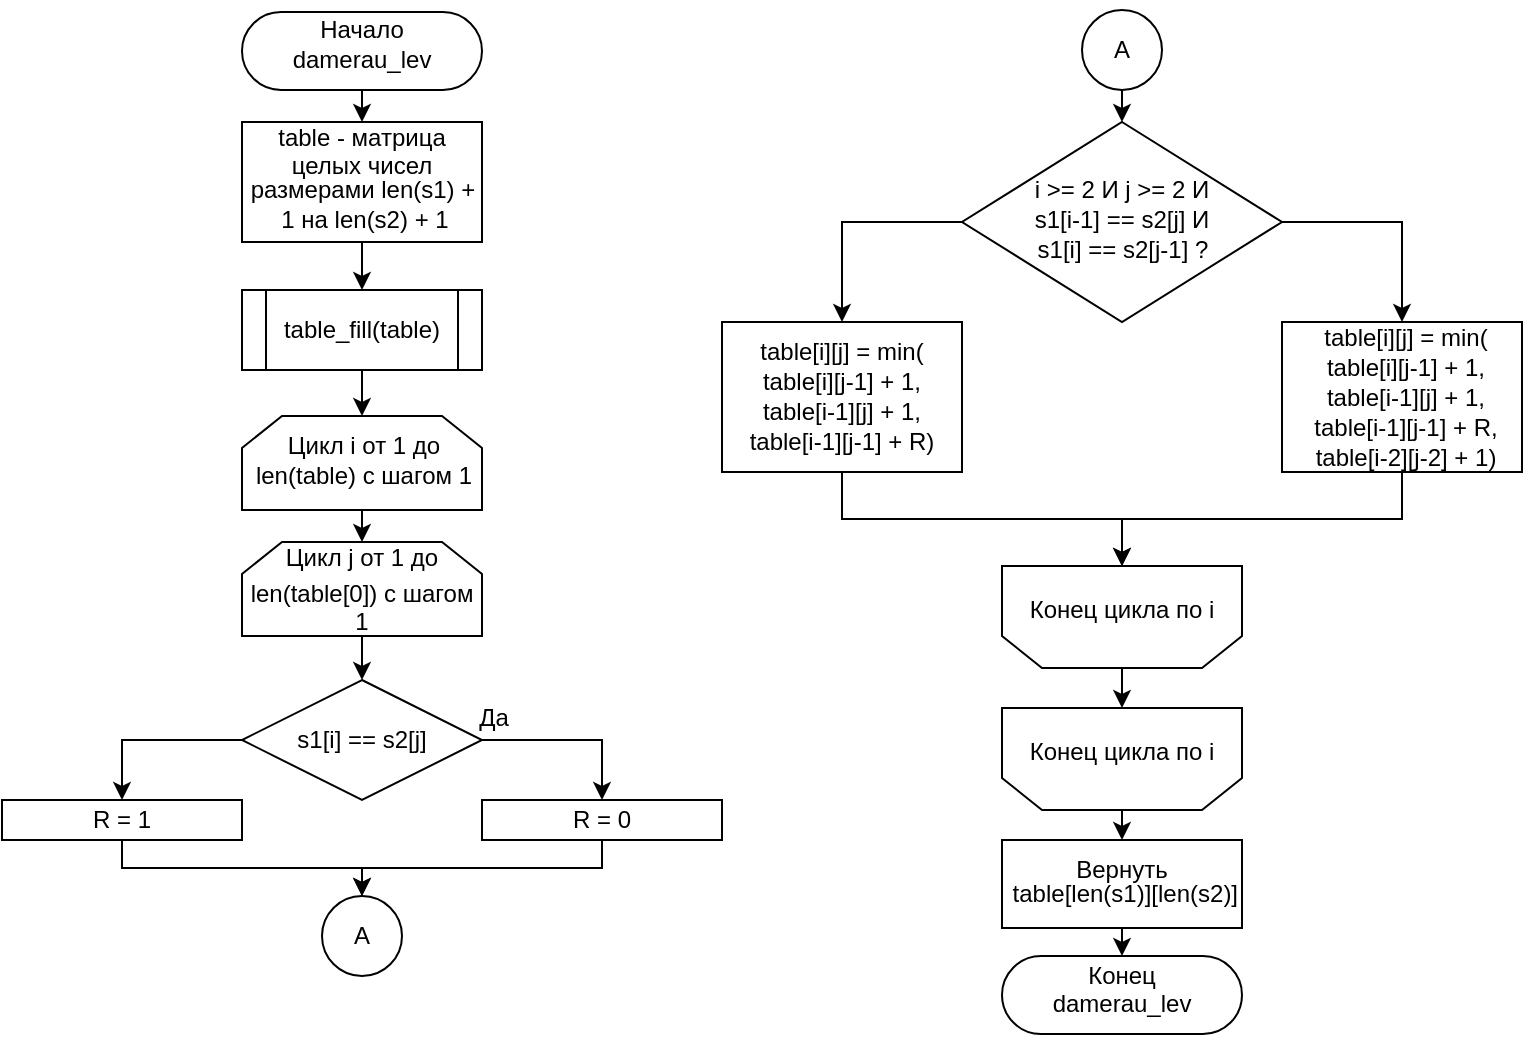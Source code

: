 <mxfile>
    <diagram id="j4wm36noAjJrhfDCf2j6" name="Page-1">
        <mxGraphModel dx="1334" dy="1180" grid="0" gridSize="10" guides="1" tooltips="1" connect="1" arrows="1" fold="1" page="0" pageScale="1" pageWidth="850" pageHeight="1100" math="0" shadow="0">
            <root>
                <mxCell id="0"/>
                <mxCell id="1" parent="0"/>
                <mxCell id="2" value="" style="rounded=1;whiteSpace=wrap;html=1;arcSize=50;" parent="1" vertex="1">
                    <mxGeometry x="96" y="-301" width="120" height="39" as="geometry"/>
                </mxCell>
                <mxCell id="3" value="" style="rounded=0;whiteSpace=wrap;html=1;" parent="1" vertex="1">
                    <mxGeometry x="96" y="-246" width="120" height="60" as="geometry"/>
                </mxCell>
                <mxCell id="4" value="" style="endArrow=classic;html=1;rounded=0;exitX=0.5;exitY=1;exitDx=0;exitDy=0;entryX=0.5;entryY=0;entryDx=0;entryDy=0;edgeStyle=orthogonalEdgeStyle;" parent="1" source="2" target="3" edge="1">
                    <mxGeometry width="50" height="50" relative="1" as="geometry">
                        <mxPoint x="51" y="80" as="sourcePoint"/>
                        <mxPoint x="101" y="30" as="targetPoint"/>
                    </mxGeometry>
                </mxCell>
                <mxCell id="5" value="table_fill(table)" style="shape=process;whiteSpace=wrap;html=1;backgroundOutline=1;rounded=0;" parent="1" vertex="1">
                    <mxGeometry x="96" y="-162" width="120" height="40" as="geometry"/>
                </mxCell>
                <mxCell id="6" value="" style="endArrow=classic;html=1;rounded=0;exitX=0.5;exitY=1;exitDx=0;exitDy=0;entryX=0.5;entryY=0;entryDx=0;entryDy=0;edgeStyle=orthogonalEdgeStyle;" parent="1" source="3" target="5" edge="1">
                    <mxGeometry width="50" height="50" relative="1" as="geometry">
                        <mxPoint x="132" y="-59" as="sourcePoint"/>
                        <mxPoint x="101" y="30" as="targetPoint"/>
                    </mxGeometry>
                </mxCell>
                <mxCell id="7" value="" style="shape=loopLimit;whiteSpace=wrap;html=1;" parent="1" vertex="1">
                    <mxGeometry x="96" y="-99" width="120" height="47" as="geometry"/>
                </mxCell>
                <mxCell id="8" value="" style="shape=loopLimit;whiteSpace=wrap;html=1;" parent="1" vertex="1">
                    <mxGeometry x="96" y="-36" width="120" height="47" as="geometry"/>
                </mxCell>
                <mxCell id="9" value="s1[i] == s2[j]" style="rhombus;whiteSpace=wrap;html=1;" parent="1" vertex="1">
                    <mxGeometry x="96" y="33" width="120" height="60" as="geometry"/>
                </mxCell>
                <mxCell id="10" value="R = 0" style="rounded=0;whiteSpace=wrap;html=1;" parent="1" vertex="1">
                    <mxGeometry x="216" y="93" width="120" height="20" as="geometry"/>
                </mxCell>
                <mxCell id="11" value="R = 1" style="rounded=0;whiteSpace=wrap;html=1;" parent="1" vertex="1">
                    <mxGeometry x="-24" y="93" width="120" height="20" as="geometry"/>
                </mxCell>
                <mxCell id="12" value="" style="endArrow=classic;html=1;rounded=0;exitX=0.5;exitY=1;exitDx=0;exitDy=0;entryX=0.5;entryY=0;entryDx=0;entryDy=0;edgeStyle=orthogonalEdgeStyle;" parent="1" source="5" target="7" edge="1">
                    <mxGeometry width="50" height="50" relative="1" as="geometry">
                        <mxPoint x="92" y="43" as="sourcePoint"/>
                        <mxPoint x="142" y="-7" as="targetPoint"/>
                    </mxGeometry>
                </mxCell>
                <mxCell id="13" value="" style="endArrow=classic;html=1;rounded=0;exitX=0.5;exitY=1;exitDx=0;exitDy=0;entryX=0.5;entryY=0;entryDx=0;entryDy=0;edgeStyle=orthogonalEdgeStyle;" parent="1" source="7" target="8" edge="1">
                    <mxGeometry width="50" height="50" relative="1" as="geometry">
                        <mxPoint x="92" y="43" as="sourcePoint"/>
                        <mxPoint x="142" y="-7" as="targetPoint"/>
                    </mxGeometry>
                </mxCell>
                <mxCell id="14" value="" style="endArrow=classic;html=1;rounded=0;exitX=0.5;exitY=1;exitDx=0;exitDy=0;entryX=0.5;entryY=0;entryDx=0;entryDy=0;edgeStyle=orthogonalEdgeStyle;" parent="1" source="8" target="9" edge="1">
                    <mxGeometry width="50" height="50" relative="1" as="geometry">
                        <mxPoint x="122" y="30" as="sourcePoint"/>
                        <mxPoint x="142" y="-7" as="targetPoint"/>
                    </mxGeometry>
                </mxCell>
                <mxCell id="15" value="" style="endArrow=classic;html=1;rounded=0;exitX=0;exitY=0.5;exitDx=0;exitDy=0;entryX=0.5;entryY=0;entryDx=0;entryDy=0;edgeStyle=orthogonalEdgeStyle;" parent="1" source="9" target="11" edge="1">
                    <mxGeometry width="50" height="50" relative="1" as="geometry">
                        <mxPoint x="85" y="43" as="sourcePoint"/>
                        <mxPoint x="49" y="71" as="targetPoint"/>
                    </mxGeometry>
                </mxCell>
                <mxCell id="16" value="" style="endArrow=classic;html=1;rounded=0;exitX=1;exitY=0.5;exitDx=0;exitDy=0;entryX=0.5;entryY=0;entryDx=0;entryDy=0;edgeStyle=orthogonalEdgeStyle;" parent="1" source="9" target="10" edge="1">
                    <mxGeometry width="50" height="50" relative="1" as="geometry">
                        <mxPoint x="92" y="43" as="sourcePoint"/>
                        <mxPoint x="142" y="-7" as="targetPoint"/>
                    </mxGeometry>
                </mxCell>
                <mxCell id="17" value="Да" style="text;html=1;strokeColor=none;fillColor=none;align=center;verticalAlign=middle;whiteSpace=wrap;rounded=0;" parent="1" vertex="1">
                    <mxGeometry x="192" y="37" width="60" height="30" as="geometry"/>
                </mxCell>
                <mxCell id="18" value="" style="endArrow=classic;html=1;rounded=0;exitX=0.5;exitY=1;exitDx=0;exitDy=0;entryX=0.5;entryY=0;entryDx=0;entryDy=0;edgeStyle=orthogonalEdgeStyle;" parent="1" source="11" target="36" edge="1">
                    <mxGeometry width="50" height="50" relative="1" as="geometry">
                        <mxPoint x="174" y="148" as="sourcePoint"/>
                        <mxPoint x="156" y="139" as="targetPoint"/>
                    </mxGeometry>
                </mxCell>
                <mxCell id="19" value="" style="endArrow=classic;html=1;rounded=0;exitX=0.5;exitY=1;exitDx=0;exitDy=0;entryX=0.5;entryY=0;entryDx=0;entryDy=0;edgeStyle=orthogonalEdgeStyle;" parent="1" source="10" target="36" edge="1">
                    <mxGeometry width="50" height="50" relative="1" as="geometry">
                        <mxPoint x="174" y="148" as="sourcePoint"/>
                        <mxPoint x="156" y="139" as="targetPoint"/>
                    </mxGeometry>
                </mxCell>
                <mxCell id="20" value="" style="rounded=1;whiteSpace=wrap;html=1;arcSize=50;" parent="1" vertex="1">
                    <mxGeometry x="476" y="171" width="120" height="39" as="geometry"/>
                </mxCell>
                <mxCell id="21" value="" style="shape=loopLimit;verticalAlign=middle;rounded=0;rotation=-180;editable=1;movable=1;resizable=1;rotatable=1;deletable=1;connectable=1;horizontal=1;whiteSpace=wrap;html=1;" parent="1" vertex="1">
                    <mxGeometry x="476" y="-24" width="120" height="51" as="geometry"/>
                </mxCell>
                <mxCell id="22" value="Конец цикла по i" style="text;html=1;strokeColor=none;fillColor=none;align=center;verticalAlign=middle;whiteSpace=wrap;rounded=0;" parent="1" vertex="1">
                    <mxGeometry x="476" y="-17" width="120" height="30" as="geometry"/>
                </mxCell>
                <mxCell id="23" value="" style="shape=loopLimit;verticalAlign=middle;rounded=0;rotation=-180;editable=1;movable=1;resizable=1;rotatable=1;deletable=1;connectable=1;horizontal=1;whiteSpace=wrap;html=1;" parent="1" vertex="1">
                    <mxGeometry x="476" y="47" width="120" height="51" as="geometry"/>
                </mxCell>
                <mxCell id="24" value="Конец цикла по i" style="text;html=1;strokeColor=none;fillColor=none;align=center;verticalAlign=middle;whiteSpace=wrap;rounded=0;" parent="1" vertex="1">
                    <mxGeometry x="476" y="54" width="120" height="30" as="geometry"/>
                </mxCell>
                <mxCell id="25" value="" style="rounded=0;whiteSpace=wrap;html=1;" parent="1" vertex="1">
                    <mxGeometry x="476" y="113" width="120" height="44" as="geometry"/>
                </mxCell>
                <mxCell id="26" value="" style="endArrow=classic;html=1;rounded=0;exitX=0.5;exitY=0;exitDx=0;exitDy=0;entryX=0.5;entryY=1;entryDx=0;entryDy=0;edgeStyle=orthogonalEdgeStyle;" parent="1" source="21" target="23" edge="1">
                    <mxGeometry width="50" height="50" relative="1" as="geometry">
                        <mxPoint x="472" y="-38" as="sourcePoint"/>
                        <mxPoint x="522" y="-88" as="targetPoint"/>
                    </mxGeometry>
                </mxCell>
                <mxCell id="27" value="" style="endArrow=classic;html=1;rounded=0;exitX=0.5;exitY=0;exitDx=0;exitDy=0;entryX=0.5;entryY=0;entryDx=0;entryDy=0;edgeStyle=orthogonalEdgeStyle;" parent="1" source="23" target="25" edge="1">
                    <mxGeometry width="50" height="50" relative="1" as="geometry">
                        <mxPoint x="472" y="-38" as="sourcePoint"/>
                        <mxPoint x="522" y="-88" as="targetPoint"/>
                    </mxGeometry>
                </mxCell>
                <mxCell id="28" value="" style="endArrow=classic;html=1;rounded=0;exitX=0.5;exitY=1;exitDx=0;exitDy=0;entryX=0.5;entryY=0;entryDx=0;entryDy=0;edgeStyle=orthogonalEdgeStyle;" parent="1" source="25" target="20" edge="1">
                    <mxGeometry width="50" height="50" relative="1" as="geometry">
                        <mxPoint x="472" y="-38" as="sourcePoint"/>
                        <mxPoint x="522" y="-88" as="targetPoint"/>
                    </mxGeometry>
                </mxCell>
                <mxCell id="29" value="&lt;br&gt;&lt;br style=&quot;border-color: var(--border-color);&quot;&gt;" style="rhombus;whiteSpace=wrap;html=1;" parent="1" vertex="1">
                    <mxGeometry x="456" y="-246" width="160" height="100" as="geometry"/>
                </mxCell>
                <mxCell id="30" value="" style="rounded=0;whiteSpace=wrap;html=1;" parent="1" vertex="1">
                    <mxGeometry x="336" y="-146" width="120" height="75" as="geometry"/>
                </mxCell>
                <mxCell id="31" value="" style="rounded=0;whiteSpace=wrap;html=1;" parent="1" vertex="1">
                    <mxGeometry x="616" y="-146" width="120" height="75" as="geometry"/>
                </mxCell>
                <mxCell id="32" value="" style="endArrow=classic;html=1;rounded=0;exitX=0;exitY=0.5;exitDx=0;exitDy=0;entryX=0.5;entryY=0;entryDx=0;entryDy=0;edgeStyle=orthogonalEdgeStyle;" parent="1" source="29" target="30" edge="1">
                    <mxGeometry width="50" height="50" relative="1" as="geometry">
                        <mxPoint x="554" y="-146" as="sourcePoint"/>
                        <mxPoint x="604" y="-196" as="targetPoint"/>
                    </mxGeometry>
                </mxCell>
                <mxCell id="33" value="" style="endArrow=classic;html=1;rounded=0;exitX=1;exitY=0.5;exitDx=0;exitDy=0;entryX=0.5;entryY=0;entryDx=0;entryDy=0;edgeStyle=orthogonalEdgeStyle;" parent="1" source="29" target="31" edge="1">
                    <mxGeometry width="50" height="50" relative="1" as="geometry">
                        <mxPoint x="554" y="-146" as="sourcePoint"/>
                        <mxPoint x="604" y="-196" as="targetPoint"/>
                    </mxGeometry>
                </mxCell>
                <mxCell id="34" value="" style="endArrow=classic;html=1;rounded=0;exitX=0.5;exitY=1;exitDx=0;exitDy=0;entryX=0.5;entryY=1;entryDx=0;entryDy=0;edgeStyle=orthogonalEdgeStyle;" parent="1" source="30" target="21" edge="1">
                    <mxGeometry width="50" height="50" relative="1" as="geometry">
                        <mxPoint x="554" y="-26" as="sourcePoint"/>
                        <mxPoint x="604" y="-76" as="targetPoint"/>
                    </mxGeometry>
                </mxCell>
                <mxCell id="35" value="" style="endArrow=classic;html=1;rounded=0;exitX=0.5;exitY=1;exitDx=0;exitDy=0;entryX=0.5;entryY=1;entryDx=0;entryDy=0;edgeStyle=orthogonalEdgeStyle;" parent="1" source="31" target="21" edge="1">
                    <mxGeometry width="50" height="50" relative="1" as="geometry">
                        <mxPoint x="554" y="-26" as="sourcePoint"/>
                        <mxPoint x="604" y="-76" as="targetPoint"/>
                    </mxGeometry>
                </mxCell>
                <mxCell id="36" value="A" style="ellipse;whiteSpace=wrap;html=1;" parent="1" vertex="1">
                    <mxGeometry x="136" y="141" width="40" height="40" as="geometry"/>
                </mxCell>
                <mxCell id="37" value="A" style="ellipse;whiteSpace=wrap;html=1;" parent="1" vertex="1">
                    <mxGeometry x="516" y="-302" width="40" height="40" as="geometry"/>
                </mxCell>
                <mxCell id="38" value="" style="endArrow=classic;html=1;exitX=0.5;exitY=1;exitDx=0;exitDy=0;entryX=0.5;entryY=0;entryDx=0;entryDy=0;" parent="1" source="37" target="29" edge="1">
                    <mxGeometry width="50" height="50" relative="1" as="geometry">
                        <mxPoint x="194" y="25" as="sourcePoint"/>
                        <mxPoint x="244" y="-25" as="targetPoint"/>
                    </mxGeometry>
                </mxCell>
                <mxCell id="39" value="Начало" style="text;html=1;strokeColor=none;fillColor=none;align=center;verticalAlign=middle;whiteSpace=wrap;rounded=0;" vertex="1" parent="1">
                    <mxGeometry x="126" y="-307" width="60" height="30" as="geometry"/>
                </mxCell>
                <mxCell id="40" value="damerau_lev" style="text;html=1;strokeColor=none;fillColor=none;align=center;verticalAlign=middle;whiteSpace=wrap;rounded=0;" vertex="1" parent="1">
                    <mxGeometry x="126" y="-292" width="60" height="30" as="geometry"/>
                </mxCell>
                <mxCell id="41" value="Конец" style="text;html=1;strokeColor=none;fillColor=none;align=center;verticalAlign=middle;whiteSpace=wrap;rounded=0;" vertex="1" parent="1">
                    <mxGeometry x="506" y="166" width="60" height="30" as="geometry"/>
                </mxCell>
                <mxCell id="42" value="damerau_lev" style="text;html=1;strokeColor=none;fillColor=none;align=center;verticalAlign=middle;whiteSpace=wrap;rounded=0;" vertex="1" parent="1">
                    <mxGeometry x="506" y="180" width="60" height="30" as="geometry"/>
                </mxCell>
                <mxCell id="43" value="table - матрица" style="text;html=1;strokeColor=none;fillColor=none;align=center;verticalAlign=middle;whiteSpace=wrap;rounded=0;" vertex="1" parent="1">
                    <mxGeometry x="111" y="-253" width="90" height="30" as="geometry"/>
                </mxCell>
                <mxCell id="45" value="целых чисел" style="text;html=1;strokeColor=none;fillColor=none;align=center;verticalAlign=middle;whiteSpace=wrap;rounded=0;" vertex="1" parent="1">
                    <mxGeometry x="111" y="-239" width="90" height="30" as="geometry"/>
                </mxCell>
                <mxCell id="46" value="размерами len(s1) +" style="text;html=1;strokeColor=none;fillColor=none;align=center;verticalAlign=middle;whiteSpace=wrap;rounded=0;" vertex="1" parent="1">
                    <mxGeometry x="94.5" y="-227" width="123" height="30" as="geometry"/>
                </mxCell>
                <mxCell id="47" value="1 на len(s2) + 1" style="text;html=1;strokeColor=none;fillColor=none;align=center;verticalAlign=middle;whiteSpace=wrap;rounded=0;" vertex="1" parent="1">
                    <mxGeometry x="96" y="-212" width="123" height="30" as="geometry"/>
                </mxCell>
                <mxCell id="49" value="Цикл j от 1 до" style="text;html=1;strokeColor=none;fillColor=none;align=center;verticalAlign=middle;whiteSpace=wrap;rounded=0;" vertex="1" parent="1">
                    <mxGeometry x="108" y="-43.5" width="96" height="30" as="geometry"/>
                </mxCell>
                <mxCell id="50" value="len(table[0]) с шагом" style="text;html=1;strokeColor=none;fillColor=none;align=center;verticalAlign=middle;whiteSpace=wrap;rounded=0;" vertex="1" parent="1">
                    <mxGeometry x="88" y="-25.5" width="136" height="30" as="geometry"/>
                </mxCell>
                <mxCell id="51" value="1" style="text;html=1;strokeColor=none;fillColor=none;align=center;verticalAlign=middle;whiteSpace=wrap;rounded=0;" vertex="1" parent="1">
                    <mxGeometry x="126" y="-11.5" width="60" height="30" as="geometry"/>
                </mxCell>
                <mxCell id="52" value="Цикл i от 1 до" style="text;html=1;strokeColor=none;fillColor=none;align=center;verticalAlign=middle;whiteSpace=wrap;rounded=0;" vertex="1" parent="1">
                    <mxGeometry x="115.75" y="-99" width="82" height="30" as="geometry"/>
                </mxCell>
                <mxCell id="53" value="len(table) с шагом 1" style="text;html=1;strokeColor=none;fillColor=none;align=center;verticalAlign=middle;whiteSpace=wrap;rounded=0;" vertex="1" parent="1">
                    <mxGeometry x="96" y="-84" width="122" height="30" as="geometry"/>
                </mxCell>
                <mxCell id="54" value="table[i][j] = min(" style="text;html=1;strokeColor=none;fillColor=none;align=center;verticalAlign=middle;whiteSpace=wrap;rounded=0;" vertex="1" parent="1">
                    <mxGeometry x="338" y="-146" width="116" height="30" as="geometry"/>
                </mxCell>
                <mxCell id="55" value="table[i][j-1] + 1," style="text;html=1;strokeColor=none;fillColor=none;align=center;verticalAlign=middle;whiteSpace=wrap;rounded=0;" vertex="1" parent="1">
                    <mxGeometry x="338" y="-131" width="116" height="30" as="geometry"/>
                </mxCell>
                <mxCell id="56" value="table[i-1][j] + 1," style="text;html=1;strokeColor=none;fillColor=none;align=center;verticalAlign=middle;whiteSpace=wrap;rounded=0;" vertex="1" parent="1">
                    <mxGeometry x="338" y="-116" width="116" height="30" as="geometry"/>
                </mxCell>
                <mxCell id="57" value="table[i-1][j-1] + R)" style="text;html=1;strokeColor=none;fillColor=none;align=center;verticalAlign=middle;whiteSpace=wrap;rounded=0;" vertex="1" parent="1">
                    <mxGeometry x="338" y="-101" width="116" height="30" as="geometry"/>
                </mxCell>
                <mxCell id="58" value="table[i][j] = min(" style="text;html=1;strokeColor=none;fillColor=none;align=center;verticalAlign=middle;whiteSpace=wrap;rounded=0;" vertex="1" parent="1">
                    <mxGeometry x="620" y="-153.5" width="116" height="30" as="geometry"/>
                </mxCell>
                <mxCell id="59" value="table[i][j-1] + 1," style="text;html=1;strokeColor=none;fillColor=none;align=center;verticalAlign=middle;whiteSpace=wrap;rounded=0;" vertex="1" parent="1">
                    <mxGeometry x="620" y="-138.5" width="116" height="30" as="geometry"/>
                </mxCell>
                <mxCell id="60" value="table[i-1][j] + 1," style="text;html=1;strokeColor=none;fillColor=none;align=center;verticalAlign=middle;whiteSpace=wrap;rounded=0;" vertex="1" parent="1">
                    <mxGeometry x="620" y="-123.5" width="116" height="30" as="geometry"/>
                </mxCell>
                <mxCell id="61" value="table[i-2][j-2] + 1)" style="text;html=1;strokeColor=none;fillColor=none;align=center;verticalAlign=middle;whiteSpace=wrap;rounded=0;" vertex="1" parent="1">
                    <mxGeometry x="620" y="-93.5" width="116" height="30" as="geometry"/>
                </mxCell>
                <mxCell id="62" value="Вернуть" style="text;html=1;strokeColor=none;fillColor=none;align=center;verticalAlign=middle;whiteSpace=wrap;rounded=0;" vertex="1" parent="1">
                    <mxGeometry x="506" y="113" width="60" height="30" as="geometry"/>
                </mxCell>
                <mxCell id="63" value="&amp;nbsp;table[len(s1)][len(s2)]" style="text;html=1;strokeColor=none;fillColor=none;align=center;verticalAlign=middle;whiteSpace=wrap;rounded=0;" vertex="1" parent="1">
                    <mxGeometry x="462" y="125" width="148" height="30" as="geometry"/>
                </mxCell>
                <mxCell id="65" value="table[i-1][j-1] + R," style="text;html=1;strokeColor=none;fillColor=none;align=center;verticalAlign=middle;whiteSpace=wrap;rounded=0;" vertex="1" parent="1">
                    <mxGeometry x="620" y="-108.5" width="116" height="30" as="geometry"/>
                </mxCell>
                <mxCell id="66" value="i &amp;gt;= 2 И j &amp;gt;= 2 И" style="text;html=1;strokeColor=none;fillColor=none;align=center;verticalAlign=middle;whiteSpace=wrap;rounded=0;" vertex="1" parent="1">
                    <mxGeometry x="473" y="-227" width="126" height="30" as="geometry"/>
                </mxCell>
                <mxCell id="68" value="s1[i-1] == s2[j] И" style="text;html=1;strokeColor=none;fillColor=none;align=center;verticalAlign=middle;whiteSpace=wrap;rounded=0;" vertex="1" parent="1">
                    <mxGeometry x="473" y="-212" width="126" height="30" as="geometry"/>
                </mxCell>
                <mxCell id="69" value="s1[i] == s2[j-1] ?" style="text;html=1;strokeColor=none;fillColor=none;align=center;verticalAlign=middle;whiteSpace=wrap;rounded=0;" vertex="1" parent="1">
                    <mxGeometry x="469.5" y="-197" width="133" height="30" as="geometry"/>
                </mxCell>
            </root>
        </mxGraphModel>
    </diagram>
</mxfile>